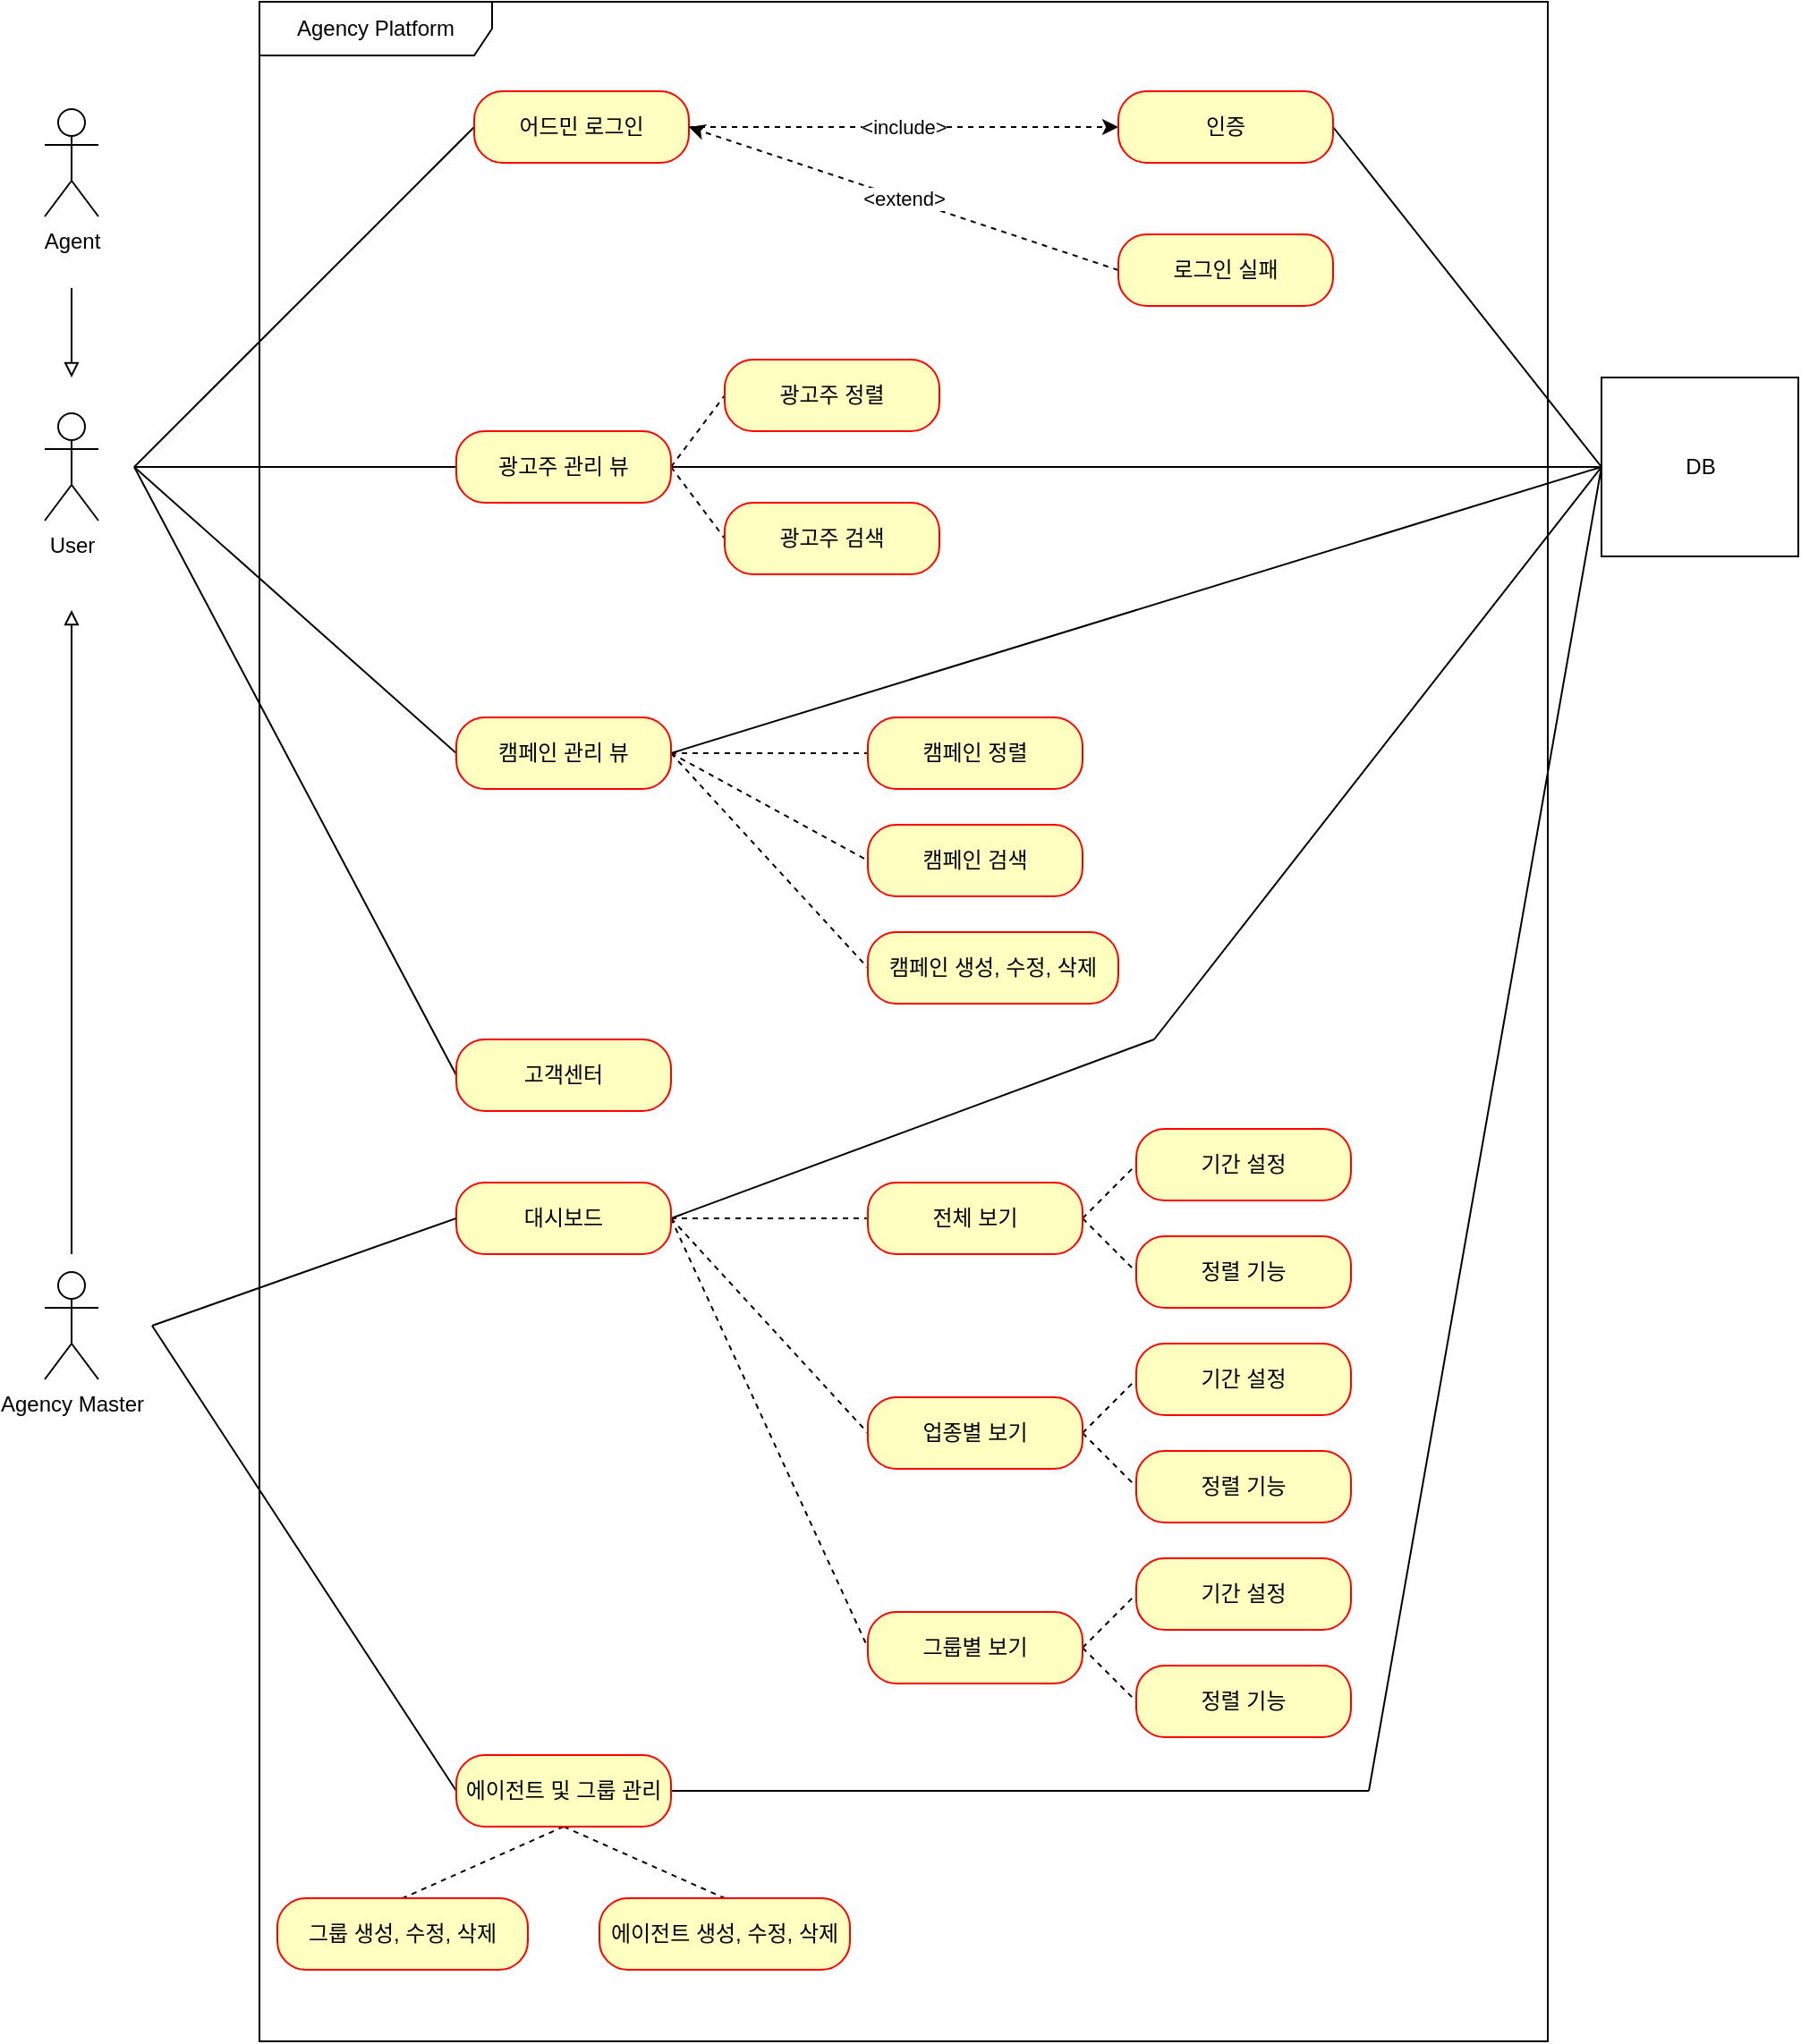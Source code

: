 <mxfile version="20.2.3" type="github">
  <diagram name="Page-1" id="58cdce13-f638-feb5-8d6f-7d28b1aa9fa0">
    <mxGraphModel dx="2031" dy="1134" grid="1" gridSize="10" guides="1" tooltips="1" connect="1" arrows="1" fold="1" page="1" pageScale="1" pageWidth="1100" pageHeight="850" background="none" math="0" shadow="0">
      <root>
        <mxCell id="0" />
        <mxCell id="1" parent="0" />
        <mxCell id="uU8vvEUfPg8EapWmwscI-136" style="edgeStyle=none;rounded=0;orthogonalLoop=1;jettySize=auto;html=1;entryX=0;entryY=0.5;entryDx=0;entryDy=0;endArrow=none;endFill=0;" edge="1" parent="1" target="uU8vvEUfPg8EapWmwscI-10">
          <mxGeometry relative="1" as="geometry">
            <mxPoint x="140" y="270" as="sourcePoint" />
          </mxGeometry>
        </mxCell>
        <mxCell id="uU8vvEUfPg8EapWmwscI-1" value="User" style="shape=umlActor;verticalLabelPosition=bottom;verticalAlign=top;html=1;outlineConnect=0;" vertex="1" parent="1">
          <mxGeometry x="90" y="240" width="30" height="60" as="geometry" />
        </mxCell>
        <mxCell id="uU8vvEUfPg8EapWmwscI-46" style="edgeStyle=none;rounded=0;orthogonalLoop=1;jettySize=auto;html=1;endArrow=none;endFill=0;exitX=0;exitY=0.5;exitDx=0;exitDy=0;" edge="1" parent="1" source="uU8vvEUfPg8EapWmwscI-9">
          <mxGeometry relative="1" as="geometry">
            <mxPoint x="710" y="590" as="targetPoint" />
          </mxGeometry>
        </mxCell>
        <mxCell id="uU8vvEUfPg8EapWmwscI-74" style="edgeStyle=none;rounded=0;orthogonalLoop=1;jettySize=auto;html=1;endArrow=none;endFill=0;exitX=0;exitY=0.5;exitDx=0;exitDy=0;" edge="1" parent="1" source="uU8vvEUfPg8EapWmwscI-9">
          <mxGeometry relative="1" as="geometry">
            <mxPoint x="830" y="1010" as="targetPoint" />
          </mxGeometry>
        </mxCell>
        <mxCell id="uU8vvEUfPg8EapWmwscI-9" value="DB" style="html=1;" vertex="1" parent="1">
          <mxGeometry x="960" y="220" width="110" height="100" as="geometry" />
        </mxCell>
        <mxCell id="uU8vvEUfPg8EapWmwscI-20" value="&amp;lt;include&amp;gt;" style="edgeStyle=orthogonalEdgeStyle;rounded=0;orthogonalLoop=1;jettySize=auto;html=1;entryX=0;entryY=0.5;entryDx=0;entryDy=0;dashed=1;" edge="1" parent="1" source="uU8vvEUfPg8EapWmwscI-10" target="uU8vvEUfPg8EapWmwscI-13">
          <mxGeometry relative="1" as="geometry" />
        </mxCell>
        <mxCell id="uU8vvEUfPg8EapWmwscI-10" value="어드민 로그인" style="rounded=1;whiteSpace=wrap;html=1;arcSize=40;fontColor=#000000;fillColor=#ffffc0;strokeColor=#ff0000;" vertex="1" parent="1">
          <mxGeometry x="330" y="60" width="120" height="40" as="geometry" />
        </mxCell>
        <mxCell id="uU8vvEUfPg8EapWmwscI-28" style="edgeStyle=none;rounded=0;orthogonalLoop=1;jettySize=auto;html=1;entryX=0;entryY=0.5;entryDx=0;entryDy=0;endArrow=none;endFill=0;exitX=1;exitY=0.5;exitDx=0;exitDy=0;" edge="1" parent="1" source="uU8vvEUfPg8EapWmwscI-13" target="uU8vvEUfPg8EapWmwscI-9">
          <mxGeometry relative="1" as="geometry" />
        </mxCell>
        <mxCell id="uU8vvEUfPg8EapWmwscI-13" value="인증" style="rounded=1;whiteSpace=wrap;html=1;arcSize=40;fontColor=#000000;fillColor=#ffffc0;strokeColor=#ff0000;" vertex="1" parent="1">
          <mxGeometry x="690" y="60" width="120" height="40" as="geometry" />
        </mxCell>
        <mxCell id="uU8vvEUfPg8EapWmwscI-21" value="&amp;lt;extend&amp;gt;" style="rounded=0;orthogonalLoop=1;jettySize=auto;html=1;entryX=1;entryY=0.5;entryDx=0;entryDy=0;dashed=1;exitX=0;exitY=0.5;exitDx=0;exitDy=0;" edge="1" parent="1" source="uU8vvEUfPg8EapWmwscI-14" target="uU8vvEUfPg8EapWmwscI-10">
          <mxGeometry relative="1" as="geometry" />
        </mxCell>
        <mxCell id="uU8vvEUfPg8EapWmwscI-14" value="로그인 실패" style="rounded=1;whiteSpace=wrap;html=1;arcSize=40;fontColor=#000000;fillColor=#ffffc0;strokeColor=#ff0000;" vertex="1" parent="1">
          <mxGeometry x="690" y="140" width="120" height="40" as="geometry" />
        </mxCell>
        <mxCell id="uU8vvEUfPg8EapWmwscI-35" style="edgeStyle=none;rounded=0;orthogonalLoop=1;jettySize=auto;html=1;entryX=0;entryY=0.5;entryDx=0;entryDy=0;endArrow=none;endFill=0;" edge="1" parent="1" source="uU8vvEUfPg8EapWmwscI-16" target="uU8vvEUfPg8EapWmwscI-9">
          <mxGeometry relative="1" as="geometry" />
        </mxCell>
        <mxCell id="uU8vvEUfPg8EapWmwscI-36" style="edgeStyle=none;rounded=0;orthogonalLoop=1;jettySize=auto;html=1;entryX=0;entryY=0.5;entryDx=0;entryDy=0;endArrow=none;endFill=0;dashed=1;exitX=1;exitY=0.5;exitDx=0;exitDy=0;" edge="1" parent="1" source="uU8vvEUfPg8EapWmwscI-16" target="uU8vvEUfPg8EapWmwscI-29">
          <mxGeometry relative="1" as="geometry" />
        </mxCell>
        <mxCell id="uU8vvEUfPg8EapWmwscI-37" style="edgeStyle=none;rounded=0;orthogonalLoop=1;jettySize=auto;html=1;entryX=0;entryY=0.5;entryDx=0;entryDy=0;dashed=1;endArrow=none;endFill=0;exitX=1;exitY=0.5;exitDx=0;exitDy=0;" edge="1" parent="1" source="uU8vvEUfPg8EapWmwscI-16" target="uU8vvEUfPg8EapWmwscI-30">
          <mxGeometry relative="1" as="geometry" />
        </mxCell>
        <mxCell id="uU8vvEUfPg8EapWmwscI-137" style="edgeStyle=none;rounded=0;orthogonalLoop=1;jettySize=auto;html=1;endArrow=none;endFill=0;" edge="1" parent="1" source="uU8vvEUfPg8EapWmwscI-16">
          <mxGeometry relative="1" as="geometry">
            <mxPoint x="140" y="270" as="targetPoint" />
          </mxGeometry>
        </mxCell>
        <mxCell id="uU8vvEUfPg8EapWmwscI-16" value="광고주 관리 뷰" style="rounded=1;whiteSpace=wrap;html=1;arcSize=40;fontColor=#000000;fillColor=#ffffc0;strokeColor=#ff0000;" vertex="1" parent="1">
          <mxGeometry x="320" y="250" width="120" height="40" as="geometry" />
        </mxCell>
        <mxCell id="uU8vvEUfPg8EapWmwscI-139" style="edgeStyle=none;rounded=0;orthogonalLoop=1;jettySize=auto;html=1;endArrow=none;endFill=0;exitX=0;exitY=0.5;exitDx=0;exitDy=0;" edge="1" parent="1" source="uU8vvEUfPg8EapWmwscI-17">
          <mxGeometry relative="1" as="geometry">
            <mxPoint x="140" y="270" as="targetPoint" />
          </mxGeometry>
        </mxCell>
        <mxCell id="uU8vvEUfPg8EapWmwscI-17" value="고객센터" style="rounded=1;whiteSpace=wrap;html=1;arcSize=40;fontColor=#000000;fillColor=#ffffc0;strokeColor=#ff0000;" vertex="1" parent="1">
          <mxGeometry x="320" y="590" width="120" height="40" as="geometry" />
        </mxCell>
        <mxCell id="uU8vvEUfPg8EapWmwscI-45" style="edgeStyle=none;rounded=0;orthogonalLoop=1;jettySize=auto;html=1;endArrow=none;endFill=0;exitX=1;exitY=0.5;exitDx=0;exitDy=0;" edge="1" parent="1" source="uU8vvEUfPg8EapWmwscI-18">
          <mxGeometry relative="1" as="geometry">
            <mxPoint x="710" y="590" as="targetPoint" />
          </mxGeometry>
        </mxCell>
        <mxCell id="uU8vvEUfPg8EapWmwscI-68" style="edgeStyle=none;rounded=0;orthogonalLoop=1;jettySize=auto;html=1;entryX=0;entryY=0.5;entryDx=0;entryDy=0;dashed=1;endArrow=none;endFill=0;" edge="1" parent="1" source="uU8vvEUfPg8EapWmwscI-18" target="uU8vvEUfPg8EapWmwscI-49">
          <mxGeometry relative="1" as="geometry" />
        </mxCell>
        <mxCell id="uU8vvEUfPg8EapWmwscI-69" style="edgeStyle=none;rounded=0;orthogonalLoop=1;jettySize=auto;html=1;entryX=0;entryY=0.5;entryDx=0;entryDy=0;dashed=1;endArrow=none;endFill=0;exitX=1;exitY=0.5;exitDx=0;exitDy=0;" edge="1" parent="1" source="uU8vvEUfPg8EapWmwscI-18" target="uU8vvEUfPg8EapWmwscI-60">
          <mxGeometry relative="1" as="geometry" />
        </mxCell>
        <mxCell id="uU8vvEUfPg8EapWmwscI-70" style="edgeStyle=none;rounded=0;orthogonalLoop=1;jettySize=auto;html=1;entryX=0;entryY=0.5;entryDx=0;entryDy=0;dashed=1;endArrow=none;endFill=0;exitX=1;exitY=0.5;exitDx=0;exitDy=0;" edge="1" parent="1" source="uU8vvEUfPg8EapWmwscI-18" target="uU8vvEUfPg8EapWmwscI-65">
          <mxGeometry relative="1" as="geometry" />
        </mxCell>
        <mxCell id="uU8vvEUfPg8EapWmwscI-18" value="대시보드" style="rounded=1;whiteSpace=wrap;html=1;arcSize=40;fontColor=#000000;fillColor=#ffffc0;strokeColor=#ff0000;" vertex="1" parent="1">
          <mxGeometry x="320" y="670" width="120" height="40" as="geometry" />
        </mxCell>
        <mxCell id="uU8vvEUfPg8EapWmwscI-73" style="edgeStyle=none;rounded=0;orthogonalLoop=1;jettySize=auto;html=1;endArrow=none;endFill=0;" edge="1" parent="1" source="uU8vvEUfPg8EapWmwscI-19">
          <mxGeometry relative="1" as="geometry">
            <mxPoint x="830" y="1010" as="targetPoint" />
          </mxGeometry>
        </mxCell>
        <mxCell id="uU8vvEUfPg8EapWmwscI-141" style="edgeStyle=none;rounded=0;orthogonalLoop=1;jettySize=auto;html=1;endArrow=none;endFill=0;exitX=0;exitY=0.5;exitDx=0;exitDy=0;" edge="1" parent="1" source="uU8vvEUfPg8EapWmwscI-19">
          <mxGeometry relative="1" as="geometry">
            <mxPoint x="150" y="750" as="targetPoint" />
          </mxGeometry>
        </mxCell>
        <mxCell id="uU8vvEUfPg8EapWmwscI-148" style="edgeStyle=none;rounded=0;orthogonalLoop=1;jettySize=auto;html=1;entryX=0.5;entryY=0;entryDx=0;entryDy=0;endArrow=none;endFill=0;dashed=1;exitX=0.5;exitY=1;exitDx=0;exitDy=0;" edge="1" parent="1" source="uU8vvEUfPg8EapWmwscI-19" target="uU8vvEUfPg8EapWmwscI-145">
          <mxGeometry relative="1" as="geometry" />
        </mxCell>
        <mxCell id="uU8vvEUfPg8EapWmwscI-149" style="edgeStyle=none;rounded=0;orthogonalLoop=1;jettySize=auto;html=1;entryX=0.5;entryY=0;entryDx=0;entryDy=0;dashed=1;endArrow=none;endFill=0;exitX=0.5;exitY=1;exitDx=0;exitDy=0;" edge="1" parent="1" source="uU8vvEUfPg8EapWmwscI-19" target="uU8vvEUfPg8EapWmwscI-146">
          <mxGeometry relative="1" as="geometry" />
        </mxCell>
        <mxCell id="uU8vvEUfPg8EapWmwscI-19" value="에이전트 및 그룹 관리" style="rounded=1;whiteSpace=wrap;html=1;arcSize=40;fontColor=#000000;fillColor=#ffffc0;strokeColor=#ff0000;" vertex="1" parent="1">
          <mxGeometry x="320" y="990" width="120" height="40" as="geometry" />
        </mxCell>
        <mxCell id="uU8vvEUfPg8EapWmwscI-29" value="광고주 정렬" style="rounded=1;whiteSpace=wrap;html=1;arcSize=40;fontColor=#000000;fillColor=#ffffc0;strokeColor=#ff0000;" vertex="1" parent="1">
          <mxGeometry x="470" y="210" width="120" height="40" as="geometry" />
        </mxCell>
        <mxCell id="uU8vvEUfPg8EapWmwscI-30" value="광고주 검색" style="rounded=1;whiteSpace=wrap;html=1;arcSize=40;fontColor=#000000;fillColor=#ffffc0;strokeColor=#ff0000;" vertex="1" parent="1">
          <mxGeometry x="470" y="290" width="120" height="40" as="geometry" />
        </mxCell>
        <mxCell id="uU8vvEUfPg8EapWmwscI-41" style="edgeStyle=none;rounded=0;orthogonalLoop=1;jettySize=auto;html=1;entryX=0;entryY=0.5;entryDx=0;entryDy=0;endArrow=none;endFill=0;exitX=1;exitY=0.5;exitDx=0;exitDy=0;" edge="1" parent="1" source="uU8vvEUfPg8EapWmwscI-33" target="uU8vvEUfPg8EapWmwscI-9">
          <mxGeometry relative="1" as="geometry" />
        </mxCell>
        <mxCell id="uU8vvEUfPg8EapWmwscI-42" style="edgeStyle=none;rounded=0;orthogonalLoop=1;jettySize=auto;html=1;endArrow=none;endFill=0;dashed=1;" edge="1" parent="1" source="uU8vvEUfPg8EapWmwscI-33" target="uU8vvEUfPg8EapWmwscI-38">
          <mxGeometry relative="1" as="geometry" />
        </mxCell>
        <mxCell id="uU8vvEUfPg8EapWmwscI-43" style="edgeStyle=none;rounded=0;orthogonalLoop=1;jettySize=auto;html=1;entryX=0;entryY=0.5;entryDx=0;entryDy=0;dashed=1;endArrow=none;endFill=0;exitX=1;exitY=0.5;exitDx=0;exitDy=0;" edge="1" parent="1" source="uU8vvEUfPg8EapWmwscI-33" target="uU8vvEUfPg8EapWmwscI-39">
          <mxGeometry relative="1" as="geometry" />
        </mxCell>
        <mxCell id="uU8vvEUfPg8EapWmwscI-44" style="edgeStyle=none;rounded=0;orthogonalLoop=1;jettySize=auto;html=1;entryX=0;entryY=0.5;entryDx=0;entryDy=0;dashed=1;endArrow=none;endFill=0;exitX=1;exitY=0.5;exitDx=0;exitDy=0;" edge="1" parent="1" source="uU8vvEUfPg8EapWmwscI-33" target="uU8vvEUfPg8EapWmwscI-40">
          <mxGeometry relative="1" as="geometry" />
        </mxCell>
        <mxCell id="uU8vvEUfPg8EapWmwscI-138" style="edgeStyle=none;rounded=0;orthogonalLoop=1;jettySize=auto;html=1;endArrow=none;endFill=0;exitX=0;exitY=0.5;exitDx=0;exitDy=0;" edge="1" parent="1" source="uU8vvEUfPg8EapWmwscI-33">
          <mxGeometry relative="1" as="geometry">
            <mxPoint x="140" y="270" as="targetPoint" />
          </mxGeometry>
        </mxCell>
        <mxCell id="uU8vvEUfPg8EapWmwscI-33" value="캠페인 관리 뷰" style="rounded=1;whiteSpace=wrap;html=1;arcSize=40;fontColor=#000000;fillColor=#ffffc0;strokeColor=#ff0000;" vertex="1" parent="1">
          <mxGeometry x="320" y="410" width="120" height="40" as="geometry" />
        </mxCell>
        <mxCell id="uU8vvEUfPg8EapWmwscI-38" value="캠페인 정렬" style="rounded=1;whiteSpace=wrap;html=1;arcSize=40;fontColor=#000000;fillColor=#ffffc0;strokeColor=#ff0000;" vertex="1" parent="1">
          <mxGeometry x="550" y="410" width="120" height="40" as="geometry" />
        </mxCell>
        <mxCell id="uU8vvEUfPg8EapWmwscI-39" value="캠페인 검색" style="rounded=1;whiteSpace=wrap;html=1;arcSize=40;fontColor=#000000;fillColor=#ffffc0;strokeColor=#ff0000;" vertex="1" parent="1">
          <mxGeometry x="550" y="470" width="120" height="40" as="geometry" />
        </mxCell>
        <mxCell id="uU8vvEUfPg8EapWmwscI-40" value="캠페인 생성, 수정, 삭제" style="rounded=1;whiteSpace=wrap;html=1;arcSize=40;fontColor=#000000;fillColor=#ffffc0;strokeColor=#ff0000;" vertex="1" parent="1">
          <mxGeometry x="550" y="530" width="140" height="40" as="geometry" />
        </mxCell>
        <mxCell id="uU8vvEUfPg8EapWmwscI-53" style="edgeStyle=none;rounded=0;orthogonalLoop=1;jettySize=auto;html=1;entryX=0;entryY=0.5;entryDx=0;entryDy=0;endArrow=none;endFill=0;exitX=1;exitY=0.5;exitDx=0;exitDy=0;dashed=1;" edge="1" parent="1" source="uU8vvEUfPg8EapWmwscI-49" target="uU8vvEUfPg8EapWmwscI-51">
          <mxGeometry relative="1" as="geometry" />
        </mxCell>
        <mxCell id="uU8vvEUfPg8EapWmwscI-54" style="edgeStyle=none;rounded=0;orthogonalLoop=1;jettySize=auto;html=1;entryX=0;entryY=0.5;entryDx=0;entryDy=0;dashed=1;endArrow=none;endFill=0;exitX=1;exitY=0.5;exitDx=0;exitDy=0;" edge="1" parent="1" source="uU8vvEUfPg8EapWmwscI-49" target="uU8vvEUfPg8EapWmwscI-52">
          <mxGeometry relative="1" as="geometry" />
        </mxCell>
        <mxCell id="uU8vvEUfPg8EapWmwscI-49" value="전체 보기" style="rounded=1;whiteSpace=wrap;html=1;arcSize=40;fontColor=#000000;fillColor=#ffffc0;strokeColor=#ff0000;" vertex="1" parent="1">
          <mxGeometry x="550" y="670" width="120" height="40" as="geometry" />
        </mxCell>
        <mxCell id="uU8vvEUfPg8EapWmwscI-51" value="기간 설정" style="rounded=1;whiteSpace=wrap;html=1;arcSize=40;fontColor=#000000;fillColor=#ffffc0;strokeColor=#ff0000;" vertex="1" parent="1">
          <mxGeometry x="700" y="640" width="120" height="40" as="geometry" />
        </mxCell>
        <mxCell id="uU8vvEUfPg8EapWmwscI-52" value="정렬 기능" style="rounded=1;whiteSpace=wrap;html=1;arcSize=40;fontColor=#000000;fillColor=#ffffc0;strokeColor=#ff0000;" vertex="1" parent="1">
          <mxGeometry x="700" y="700" width="120" height="40" as="geometry" />
        </mxCell>
        <mxCell id="uU8vvEUfPg8EapWmwscI-58" style="edgeStyle=none;rounded=0;orthogonalLoop=1;jettySize=auto;html=1;entryX=0;entryY=0.5;entryDx=0;entryDy=0;endArrow=none;endFill=0;exitX=1;exitY=0.5;exitDx=0;exitDy=0;dashed=1;" edge="1" parent="1" source="uU8vvEUfPg8EapWmwscI-60" target="uU8vvEUfPg8EapWmwscI-61">
          <mxGeometry relative="1" as="geometry" />
        </mxCell>
        <mxCell id="uU8vvEUfPg8EapWmwscI-59" style="edgeStyle=none;rounded=0;orthogonalLoop=1;jettySize=auto;html=1;entryX=0;entryY=0.5;entryDx=0;entryDy=0;dashed=1;endArrow=none;endFill=0;exitX=1;exitY=0.5;exitDx=0;exitDy=0;" edge="1" parent="1" source="uU8vvEUfPg8EapWmwscI-60" target="uU8vvEUfPg8EapWmwscI-62">
          <mxGeometry relative="1" as="geometry" />
        </mxCell>
        <mxCell id="uU8vvEUfPg8EapWmwscI-60" value="업종별 보기" style="rounded=1;whiteSpace=wrap;html=1;arcSize=40;fontColor=#000000;fillColor=#ffffc0;strokeColor=#ff0000;" vertex="1" parent="1">
          <mxGeometry x="550" y="790" width="120" height="40" as="geometry" />
        </mxCell>
        <mxCell id="uU8vvEUfPg8EapWmwscI-61" value="기간 설정" style="rounded=1;whiteSpace=wrap;html=1;arcSize=40;fontColor=#000000;fillColor=#ffffc0;strokeColor=#ff0000;" vertex="1" parent="1">
          <mxGeometry x="700" y="760" width="120" height="40" as="geometry" />
        </mxCell>
        <mxCell id="uU8vvEUfPg8EapWmwscI-62" value="정렬 기능" style="rounded=1;whiteSpace=wrap;html=1;arcSize=40;fontColor=#000000;fillColor=#ffffc0;strokeColor=#ff0000;" vertex="1" parent="1">
          <mxGeometry x="700" y="820" width="120" height="40" as="geometry" />
        </mxCell>
        <mxCell id="uU8vvEUfPg8EapWmwscI-63" style="edgeStyle=none;rounded=0;orthogonalLoop=1;jettySize=auto;html=1;entryX=0;entryY=0.5;entryDx=0;entryDy=0;endArrow=none;endFill=0;exitX=1;exitY=0.5;exitDx=0;exitDy=0;dashed=1;" edge="1" parent="1" source="uU8vvEUfPg8EapWmwscI-65" target="uU8vvEUfPg8EapWmwscI-66">
          <mxGeometry relative="1" as="geometry" />
        </mxCell>
        <mxCell id="uU8vvEUfPg8EapWmwscI-64" style="edgeStyle=none;rounded=0;orthogonalLoop=1;jettySize=auto;html=1;entryX=0;entryY=0.5;entryDx=0;entryDy=0;dashed=1;endArrow=none;endFill=0;exitX=1;exitY=0.5;exitDx=0;exitDy=0;" edge="1" parent="1" source="uU8vvEUfPg8EapWmwscI-65" target="uU8vvEUfPg8EapWmwscI-67">
          <mxGeometry relative="1" as="geometry" />
        </mxCell>
        <mxCell id="uU8vvEUfPg8EapWmwscI-65" value="그룹별 보기" style="rounded=1;whiteSpace=wrap;html=1;arcSize=40;fontColor=#000000;fillColor=#ffffc0;strokeColor=#ff0000;" vertex="1" parent="1">
          <mxGeometry x="550" y="910" width="120" height="40" as="geometry" />
        </mxCell>
        <mxCell id="uU8vvEUfPg8EapWmwscI-66" value="기간 설정" style="rounded=1;whiteSpace=wrap;html=1;arcSize=40;fontColor=#000000;fillColor=#ffffc0;strokeColor=#ff0000;" vertex="1" parent="1">
          <mxGeometry x="700" y="880" width="120" height="40" as="geometry" />
        </mxCell>
        <mxCell id="uU8vvEUfPg8EapWmwscI-67" value="정렬 기능" style="rounded=1;whiteSpace=wrap;html=1;arcSize=40;fontColor=#000000;fillColor=#ffffc0;strokeColor=#ff0000;" vertex="1" parent="1">
          <mxGeometry x="700" y="940" width="120" height="40" as="geometry" />
        </mxCell>
        <mxCell id="uU8vvEUfPg8EapWmwscI-143" style="edgeStyle=none;rounded=0;orthogonalLoop=1;jettySize=auto;html=1;endArrow=block;endFill=0;" edge="1" parent="1">
          <mxGeometry relative="1" as="geometry">
            <mxPoint x="105" y="220" as="targetPoint" />
            <mxPoint x="105" y="170" as="sourcePoint" />
          </mxGeometry>
        </mxCell>
        <mxCell id="uU8vvEUfPg8EapWmwscI-78" value="Agent" style="shape=umlActor;verticalLabelPosition=bottom;verticalAlign=top;html=1;outlineConnect=0;" vertex="1" parent="1">
          <mxGeometry x="90" y="70" width="30" height="60" as="geometry" />
        </mxCell>
        <mxCell id="uU8vvEUfPg8EapWmwscI-140" style="edgeStyle=none;rounded=0;orthogonalLoop=1;jettySize=auto;html=1;entryX=0;entryY=0.5;entryDx=0;entryDy=0;endArrow=none;endFill=0;" edge="1" parent="1" target="uU8vvEUfPg8EapWmwscI-18">
          <mxGeometry relative="1" as="geometry">
            <mxPoint x="150" y="750" as="sourcePoint" />
          </mxGeometry>
        </mxCell>
        <mxCell id="uU8vvEUfPg8EapWmwscI-142" style="edgeStyle=none;rounded=0;orthogonalLoop=1;jettySize=auto;html=1;endArrow=block;endFill=0;" edge="1" parent="1">
          <mxGeometry relative="1" as="geometry">
            <mxPoint x="105" y="350" as="targetPoint" />
            <mxPoint x="105" y="710" as="sourcePoint" />
          </mxGeometry>
        </mxCell>
        <mxCell id="uU8vvEUfPg8EapWmwscI-79" value="Agency Master" style="shape=umlActor;verticalLabelPosition=bottom;verticalAlign=top;html=1;outlineConnect=0;" vertex="1" parent="1">
          <mxGeometry x="90" y="720" width="30" height="60" as="geometry" />
        </mxCell>
        <mxCell id="uU8vvEUfPg8EapWmwscI-145" value="그룹 생성, 수정, 삭제" style="rounded=1;whiteSpace=wrap;html=1;arcSize=40;fontColor=#000000;fillColor=#ffffc0;strokeColor=#ff0000;" vertex="1" parent="1">
          <mxGeometry x="220" y="1070" width="140" height="40" as="geometry" />
        </mxCell>
        <mxCell id="uU8vvEUfPg8EapWmwscI-146" value="에이전트 생성, 수정, 삭제" style="rounded=1;whiteSpace=wrap;html=1;arcSize=40;fontColor=#000000;fillColor=#ffffc0;strokeColor=#ff0000;" vertex="1" parent="1">
          <mxGeometry x="400" y="1070" width="140" height="40" as="geometry" />
        </mxCell>
        <mxCell id="uU8vvEUfPg8EapWmwscI-150" value="Agency Platform" style="shape=umlFrame;whiteSpace=wrap;html=1;width=130;height=30;" vertex="1" parent="1">
          <mxGeometry x="210" y="10" width="720" height="1140" as="geometry" />
        </mxCell>
      </root>
    </mxGraphModel>
  </diagram>
</mxfile>
